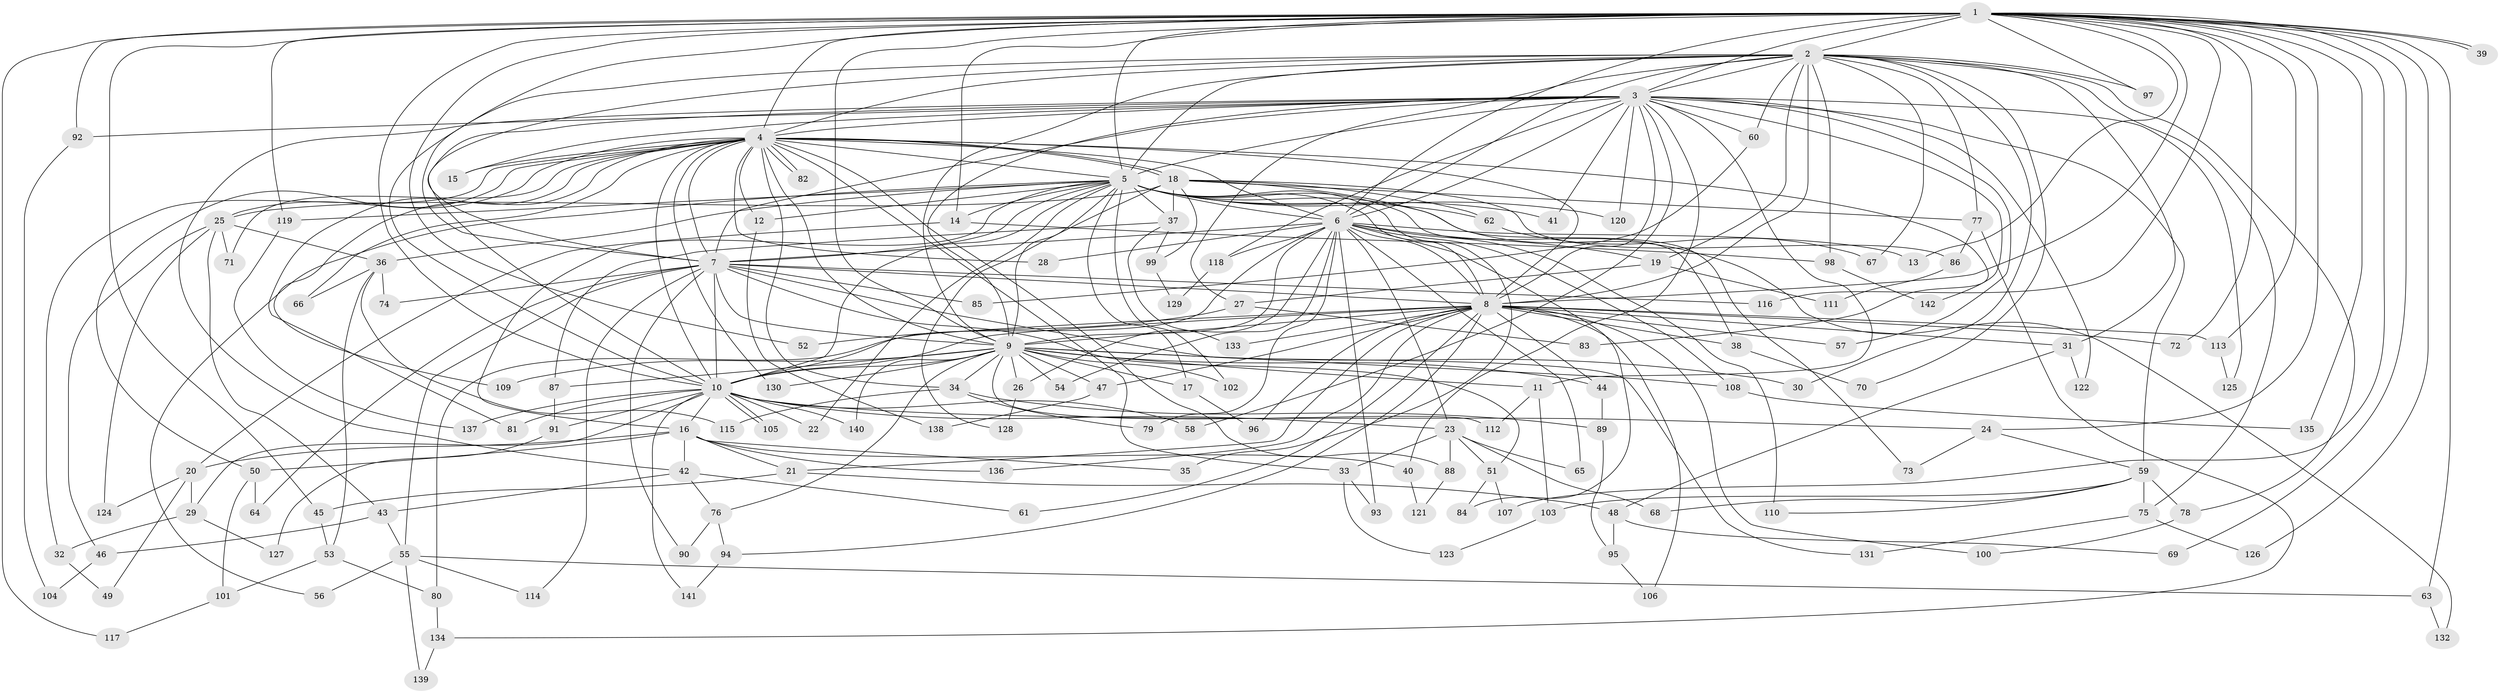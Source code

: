 // Generated by graph-tools (version 1.1) at 2025/35/03/09/25 02:35:15]
// undirected, 142 vertices, 309 edges
graph export_dot {
graph [start="1"]
  node [color=gray90,style=filled];
  1;
  2;
  3;
  4;
  5;
  6;
  7;
  8;
  9;
  10;
  11;
  12;
  13;
  14;
  15;
  16;
  17;
  18;
  19;
  20;
  21;
  22;
  23;
  24;
  25;
  26;
  27;
  28;
  29;
  30;
  31;
  32;
  33;
  34;
  35;
  36;
  37;
  38;
  39;
  40;
  41;
  42;
  43;
  44;
  45;
  46;
  47;
  48;
  49;
  50;
  51;
  52;
  53;
  54;
  55;
  56;
  57;
  58;
  59;
  60;
  61;
  62;
  63;
  64;
  65;
  66;
  67;
  68;
  69;
  70;
  71;
  72;
  73;
  74;
  75;
  76;
  77;
  78;
  79;
  80;
  81;
  82;
  83;
  84;
  85;
  86;
  87;
  88;
  89;
  90;
  91;
  92;
  93;
  94;
  95;
  96;
  97;
  98;
  99;
  100;
  101;
  102;
  103;
  104;
  105;
  106;
  107;
  108;
  109;
  110;
  111;
  112;
  113;
  114;
  115;
  116;
  117;
  118;
  119;
  120;
  121;
  122;
  123;
  124;
  125;
  126;
  127;
  128;
  129;
  130;
  131;
  132;
  133;
  134;
  135;
  136;
  137;
  138;
  139;
  140;
  141;
  142;
  1 -- 2;
  1 -- 3;
  1 -- 4;
  1 -- 5;
  1 -- 6;
  1 -- 7;
  1 -- 8;
  1 -- 9;
  1 -- 10;
  1 -- 13;
  1 -- 14;
  1 -- 24;
  1 -- 39;
  1 -- 39;
  1 -- 45;
  1 -- 52;
  1 -- 63;
  1 -- 69;
  1 -- 72;
  1 -- 92;
  1 -- 97;
  1 -- 107;
  1 -- 113;
  1 -- 116;
  1 -- 117;
  1 -- 119;
  1 -- 126;
  1 -- 135;
  2 -- 3;
  2 -- 4;
  2 -- 5;
  2 -- 6;
  2 -- 7;
  2 -- 8;
  2 -- 9;
  2 -- 10;
  2 -- 19;
  2 -- 27;
  2 -- 30;
  2 -- 31;
  2 -- 60;
  2 -- 67;
  2 -- 70;
  2 -- 75;
  2 -- 77;
  2 -- 78;
  2 -- 97;
  2 -- 98;
  3 -- 4;
  3 -- 5;
  3 -- 6;
  3 -- 7;
  3 -- 8;
  3 -- 9;
  3 -- 10;
  3 -- 11;
  3 -- 15;
  3 -- 40;
  3 -- 41;
  3 -- 42;
  3 -- 57;
  3 -- 58;
  3 -- 59;
  3 -- 60;
  3 -- 92;
  3 -- 118;
  3 -- 120;
  3 -- 122;
  3 -- 125;
  3 -- 142;
  4 -- 5;
  4 -- 6;
  4 -- 7;
  4 -- 8;
  4 -- 9;
  4 -- 10;
  4 -- 12;
  4 -- 15;
  4 -- 18;
  4 -- 18;
  4 -- 25;
  4 -- 28;
  4 -- 32;
  4 -- 33;
  4 -- 34;
  4 -- 50;
  4 -- 66;
  4 -- 71;
  4 -- 81;
  4 -- 82;
  4 -- 82;
  4 -- 83;
  4 -- 88;
  4 -- 109;
  4 -- 130;
  5 -- 6;
  5 -- 7;
  5 -- 8;
  5 -- 9;
  5 -- 10;
  5 -- 12;
  5 -- 14;
  5 -- 16;
  5 -- 17;
  5 -- 22;
  5 -- 35;
  5 -- 36;
  5 -- 37;
  5 -- 38;
  5 -- 41;
  5 -- 56;
  5 -- 62;
  5 -- 102;
  5 -- 119;
  5 -- 120;
  5 -- 132;
  6 -- 7;
  6 -- 8;
  6 -- 9;
  6 -- 10;
  6 -- 13;
  6 -- 19;
  6 -- 23;
  6 -- 26;
  6 -- 28;
  6 -- 54;
  6 -- 65;
  6 -- 79;
  6 -- 84;
  6 -- 93;
  6 -- 108;
  6 -- 110;
  6 -- 118;
  7 -- 8;
  7 -- 9;
  7 -- 10;
  7 -- 51;
  7 -- 55;
  7 -- 64;
  7 -- 74;
  7 -- 85;
  7 -- 90;
  7 -- 114;
  7 -- 116;
  7 -- 131;
  8 -- 9;
  8 -- 10;
  8 -- 21;
  8 -- 31;
  8 -- 38;
  8 -- 44;
  8 -- 47;
  8 -- 57;
  8 -- 61;
  8 -- 72;
  8 -- 80;
  8 -- 94;
  8 -- 96;
  8 -- 100;
  8 -- 106;
  8 -- 113;
  8 -- 133;
  8 -- 136;
  9 -- 10;
  9 -- 11;
  9 -- 17;
  9 -- 26;
  9 -- 30;
  9 -- 34;
  9 -- 44;
  9 -- 47;
  9 -- 54;
  9 -- 76;
  9 -- 87;
  9 -- 102;
  9 -- 108;
  9 -- 109;
  9 -- 112;
  9 -- 130;
  9 -- 140;
  10 -- 16;
  10 -- 22;
  10 -- 23;
  10 -- 24;
  10 -- 29;
  10 -- 58;
  10 -- 81;
  10 -- 91;
  10 -- 105;
  10 -- 105;
  10 -- 137;
  10 -- 140;
  10 -- 141;
  11 -- 103;
  11 -- 112;
  12 -- 138;
  14 -- 20;
  14 -- 98;
  16 -- 20;
  16 -- 21;
  16 -- 35;
  16 -- 40;
  16 -- 42;
  16 -- 50;
  16 -- 136;
  17 -- 96;
  18 -- 25;
  18 -- 37;
  18 -- 62;
  18 -- 73;
  18 -- 77;
  18 -- 86;
  18 -- 99;
  18 -- 128;
  19 -- 27;
  19 -- 111;
  20 -- 29;
  20 -- 49;
  20 -- 124;
  21 -- 45;
  21 -- 48;
  23 -- 33;
  23 -- 51;
  23 -- 65;
  23 -- 68;
  23 -- 88;
  24 -- 59;
  24 -- 73;
  25 -- 36;
  25 -- 43;
  25 -- 46;
  25 -- 71;
  25 -- 124;
  26 -- 128;
  27 -- 52;
  27 -- 83;
  29 -- 32;
  29 -- 127;
  31 -- 48;
  31 -- 122;
  32 -- 49;
  33 -- 93;
  33 -- 123;
  34 -- 79;
  34 -- 89;
  34 -- 115;
  36 -- 53;
  36 -- 66;
  36 -- 74;
  36 -- 115;
  37 -- 87;
  37 -- 99;
  37 -- 133;
  38 -- 70;
  40 -- 121;
  42 -- 43;
  42 -- 61;
  42 -- 76;
  43 -- 46;
  43 -- 55;
  44 -- 89;
  45 -- 53;
  46 -- 104;
  47 -- 138;
  48 -- 69;
  48 -- 95;
  50 -- 64;
  50 -- 101;
  51 -- 84;
  51 -- 107;
  53 -- 80;
  53 -- 101;
  55 -- 56;
  55 -- 63;
  55 -- 114;
  55 -- 139;
  59 -- 68;
  59 -- 75;
  59 -- 78;
  59 -- 103;
  59 -- 110;
  60 -- 85;
  62 -- 67;
  63 -- 132;
  75 -- 126;
  75 -- 131;
  76 -- 90;
  76 -- 94;
  77 -- 86;
  77 -- 134;
  78 -- 100;
  80 -- 134;
  86 -- 111;
  87 -- 91;
  88 -- 121;
  89 -- 95;
  91 -- 127;
  92 -- 104;
  94 -- 141;
  95 -- 106;
  98 -- 142;
  99 -- 129;
  101 -- 117;
  103 -- 123;
  108 -- 135;
  113 -- 125;
  118 -- 129;
  119 -- 137;
  134 -- 139;
}
